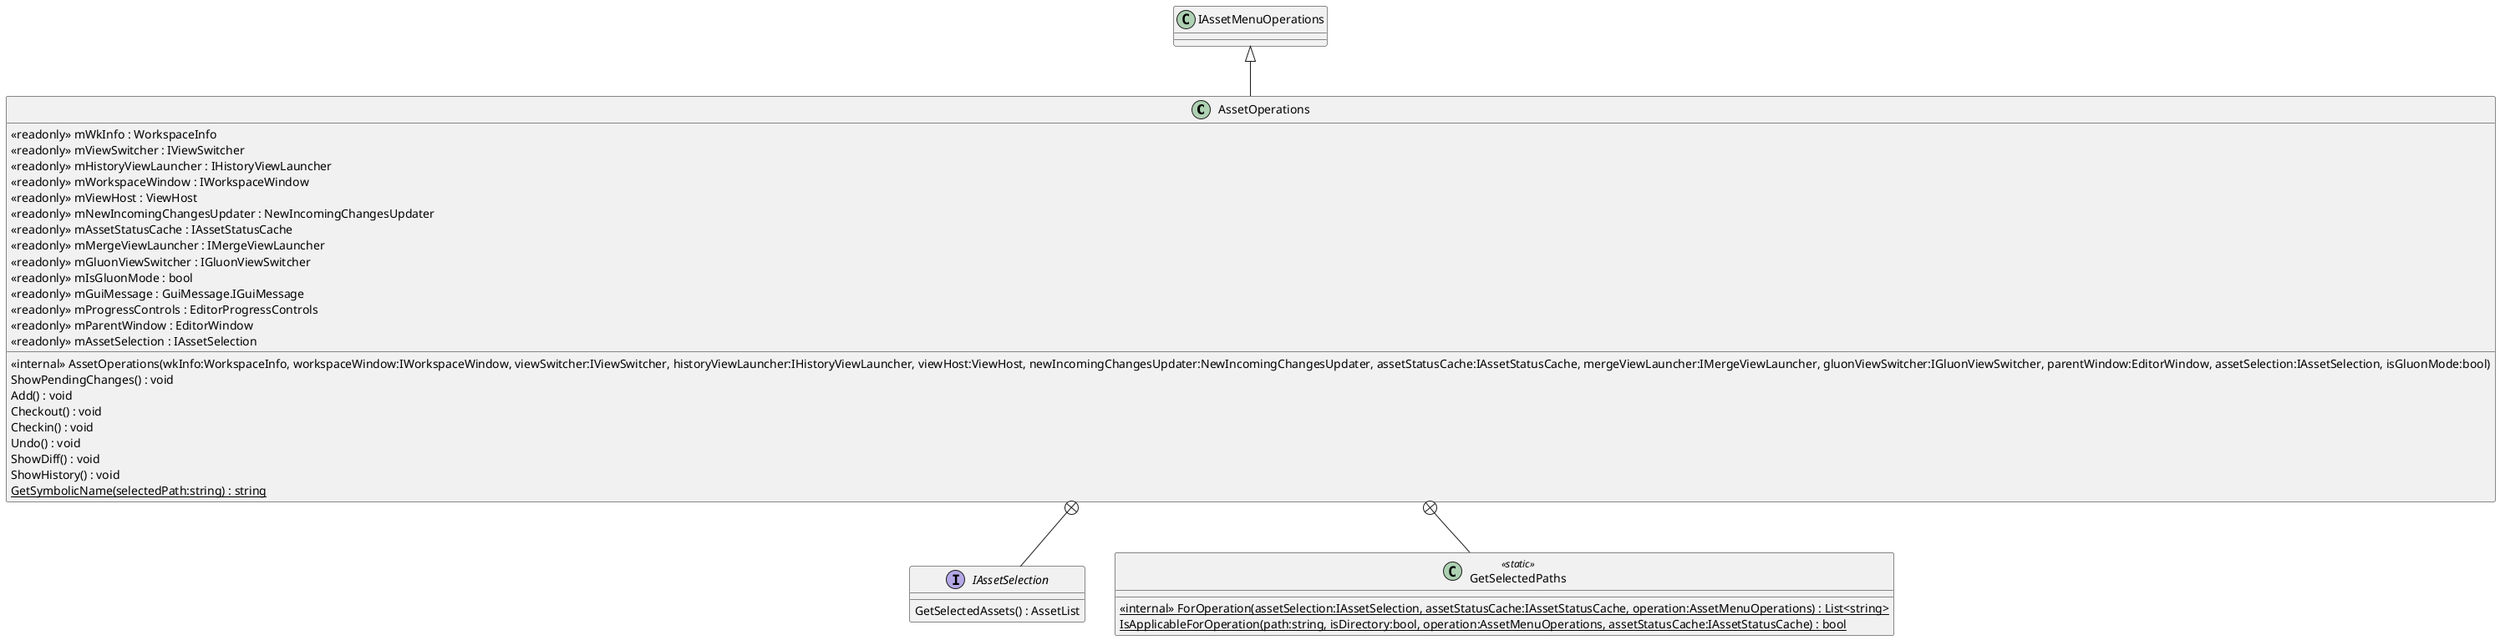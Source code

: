 @startuml
class AssetOperations {
    <<internal>> AssetOperations(wkInfo:WorkspaceInfo, workspaceWindow:IWorkspaceWindow, viewSwitcher:IViewSwitcher, historyViewLauncher:IHistoryViewLauncher, viewHost:ViewHost, newIncomingChangesUpdater:NewIncomingChangesUpdater, assetStatusCache:IAssetStatusCache, mergeViewLauncher:IMergeViewLauncher, gluonViewSwitcher:IGluonViewSwitcher, parentWindow:EditorWindow, assetSelection:IAssetSelection, isGluonMode:bool)
    ShowPendingChanges() : void
    Add() : void
    Checkout() : void
    Checkin() : void
    Undo() : void
    ShowDiff() : void
    ShowHistory() : void
    {static} GetSymbolicName(selectedPath:string) : string
    <<readonly>> mWkInfo : WorkspaceInfo
    <<readonly>> mViewSwitcher : IViewSwitcher
    <<readonly>> mHistoryViewLauncher : IHistoryViewLauncher
    <<readonly>> mWorkspaceWindow : IWorkspaceWindow
    <<readonly>> mViewHost : ViewHost
    <<readonly>> mNewIncomingChangesUpdater : NewIncomingChangesUpdater
    <<readonly>> mAssetStatusCache : IAssetStatusCache
    <<readonly>> mMergeViewLauncher : IMergeViewLauncher
    <<readonly>> mGluonViewSwitcher : IGluonViewSwitcher
    <<readonly>> mIsGluonMode : bool
    <<readonly>> mGuiMessage : GuiMessage.IGuiMessage
    <<readonly>> mProgressControls : EditorProgressControls
    <<readonly>> mParentWindow : EditorWindow
    <<readonly>> mAssetSelection : IAssetSelection
}
interface IAssetSelection {
    GetSelectedAssets() : AssetList
}
class GetSelectedPaths <<static>> {
    <<internal>> {static} ForOperation(assetSelection:IAssetSelection, assetStatusCache:IAssetStatusCache, operation:AssetMenuOperations) : List<string>
    {static} IsApplicableForOperation(path:string, isDirectory:bool, operation:AssetMenuOperations, assetStatusCache:IAssetStatusCache) : bool
}
IAssetMenuOperations <|-- AssetOperations
AssetOperations +-- IAssetSelection
AssetOperations +-- GetSelectedPaths
@enduml
